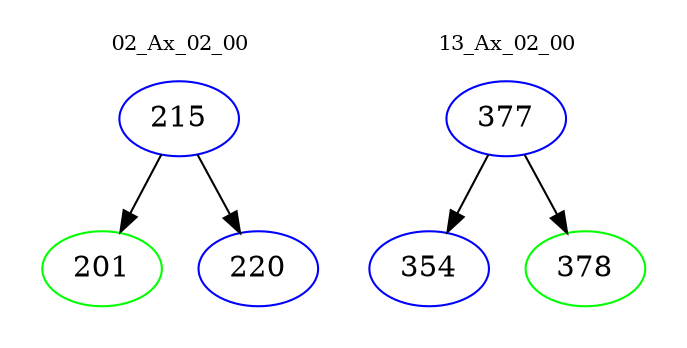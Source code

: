 digraph{
subgraph cluster_0 {
color = white
label = "02_Ax_02_00";
fontsize=10;
T0_215 [label="215", color="blue"]
T0_215 -> T0_201 [color="black"]
T0_201 [label="201", color="green"]
T0_215 -> T0_220 [color="black"]
T0_220 [label="220", color="blue"]
}
subgraph cluster_1 {
color = white
label = "13_Ax_02_00";
fontsize=10;
T1_377 [label="377", color="blue"]
T1_377 -> T1_354 [color="black"]
T1_354 [label="354", color="blue"]
T1_377 -> T1_378 [color="black"]
T1_378 [label="378", color="green"]
}
}

